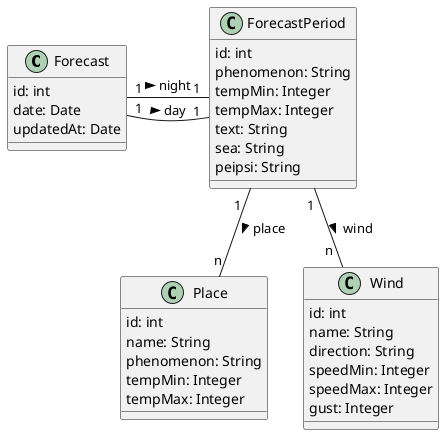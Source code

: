 @startuml backend-classes

class Forecast {
    id: int
    date: Date
    updatedAt: Date
}

class ForecastPeriod {
    id: int
    phenomenon: String
    tempMin: Integer
    tempMax: Integer
    text: String
    sea: String
    peipsi: String
}

class Place {
    id: int
    name: String
    phenomenon: String
    tempMin: Integer
    tempMax: Integer
}

class Wind {
    id: int
    name: String
    direction: String
    speedMin: Integer
    speedMax: Integer
    gust: Integer
}

Forecast "1" - "1" ForecastPeriod : night >
Forecast "1" - "1" ForecastPeriod : day >
ForecastPeriod "1  " -- "n" Place : place >
ForecastPeriod "1 " -- "n  " Wind : wind >

@enduml
